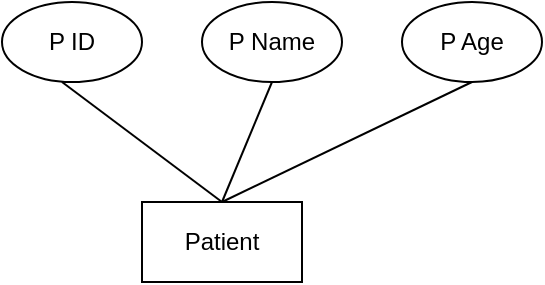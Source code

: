 <mxfile version="20.8.3" type="github">
  <diagram id="QoYsucnsbwY8ZTC6KN19" name="Page-1">
    <mxGraphModel dx="1114" dy="608" grid="1" gridSize="10" guides="1" tooltips="1" connect="1" arrows="1" fold="1" page="1" pageScale="1" pageWidth="850" pageHeight="1100" math="0" shadow="0">
      <root>
        <mxCell id="0" />
        <mxCell id="1" parent="0" />
        <mxCell id="-RP_xck8i3FuEqNdH6V9-1" value="Patient" style="rounded=0;whiteSpace=wrap;html=1;" vertex="1" parent="1">
          <mxGeometry x="160" y="240" width="80" height="40" as="geometry" />
        </mxCell>
        <mxCell id="-RP_xck8i3FuEqNdH6V9-2" value="P Age" style="ellipse;whiteSpace=wrap;html=1;" vertex="1" parent="1">
          <mxGeometry x="290" y="140" width="70" height="40" as="geometry" />
        </mxCell>
        <mxCell id="-RP_xck8i3FuEqNdH6V9-3" value="P Name" style="ellipse;whiteSpace=wrap;html=1;" vertex="1" parent="1">
          <mxGeometry x="190" y="140" width="70" height="40" as="geometry" />
        </mxCell>
        <mxCell id="-RP_xck8i3FuEqNdH6V9-4" value="P ID" style="ellipse;whiteSpace=wrap;html=1;" vertex="1" parent="1">
          <mxGeometry x="90" y="140" width="70" height="40" as="geometry" />
        </mxCell>
        <mxCell id="-RP_xck8i3FuEqNdH6V9-5" value="" style="endArrow=none;html=1;rounded=0;exitX=0.5;exitY=0;exitDx=0;exitDy=0;" edge="1" parent="1" source="-RP_xck8i3FuEqNdH6V9-1">
          <mxGeometry width="50" height="50" relative="1" as="geometry">
            <mxPoint x="70" y="230" as="sourcePoint" />
            <mxPoint x="120" y="180" as="targetPoint" />
          </mxGeometry>
        </mxCell>
        <mxCell id="-RP_xck8i3FuEqNdH6V9-6" value="" style="endArrow=none;html=1;rounded=0;entryX=0.5;entryY=1;entryDx=0;entryDy=0;" edge="1" parent="1" target="-RP_xck8i3FuEqNdH6V9-3">
          <mxGeometry width="50" height="50" relative="1" as="geometry">
            <mxPoint x="200" y="240" as="sourcePoint" />
            <mxPoint x="230" y="180" as="targetPoint" />
          </mxGeometry>
        </mxCell>
        <mxCell id="-RP_xck8i3FuEqNdH6V9-7" value="" style="endArrow=none;html=1;rounded=0;entryX=0.5;entryY=1;entryDx=0;entryDy=0;exitX=0.5;exitY=0;exitDx=0;exitDy=0;" edge="1" parent="1" source="-RP_xck8i3FuEqNdH6V9-1" target="-RP_xck8i3FuEqNdH6V9-2">
          <mxGeometry width="50" height="50" relative="1" as="geometry">
            <mxPoint x="400" y="340" as="sourcePoint" />
            <mxPoint x="450" y="290" as="targetPoint" />
          </mxGeometry>
        </mxCell>
      </root>
    </mxGraphModel>
  </diagram>
</mxfile>
